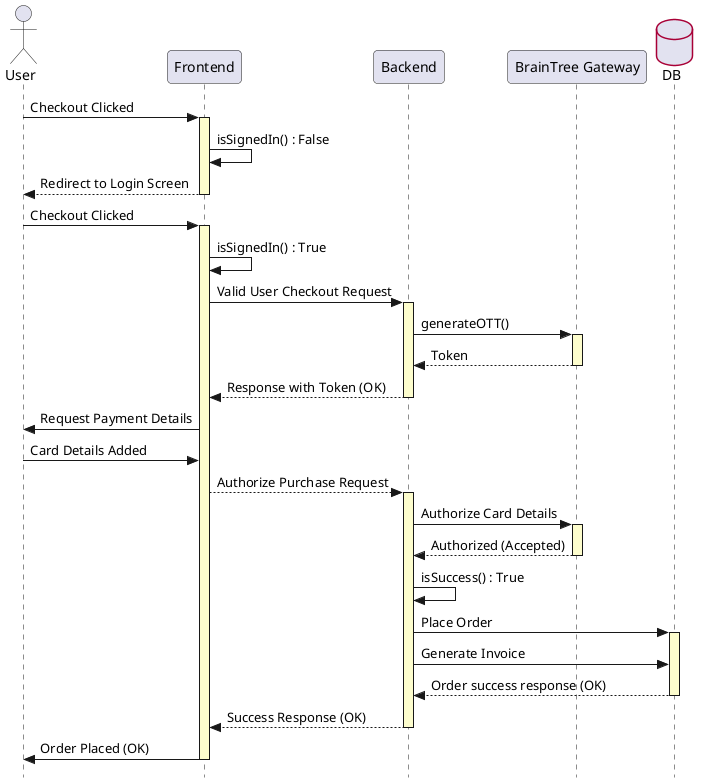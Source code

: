 @startuml

skinparam {
	Style strictuml
	RoundCorner 8
	Sequence {
		LifeLineBackgroundColor #FDFDCD
		Stereotype {
			Font {
				Size 11
				Style plain
			}
		}
	}
	DatabaseBorderColor #A80036
}

actor "User" as User
participant "Frontend" as Frontend
participant "Backend" as Backend
participant "BrainTree Gateway" as Gateway
database "DB" as Database

User -> Frontend : Checkout Clicked
Frontend ++
Frontend -> Frontend : isSignedIn() : False
return Redirect to Login Screen


User -> Frontend : Checkout Clicked
Frontend ++
Frontend -> Frontend : isSignedIn() : True
Frontend -> Backend ++ : Valid User Checkout Request
Backend -> Gateway ++: generateOTT()
return Token
return Response with Token (OK)
Frontend -> User: Request Payment Details
User -> Frontend: Card Details Added
Frontend --> Backend++ : Authorize Purchase Request
Backend -> Gateway ++: Authorize Card Details
return Authorized (Accepted)
Backend -> Backend: isSuccess() : True
Backend -> Database ++ : Place Order
Backend -> Database: Generate Invoice
return Order success response (OK)
return Success Response (OK)
Frontend -> User : Order Placed (OK)
Frontend --


@enduml